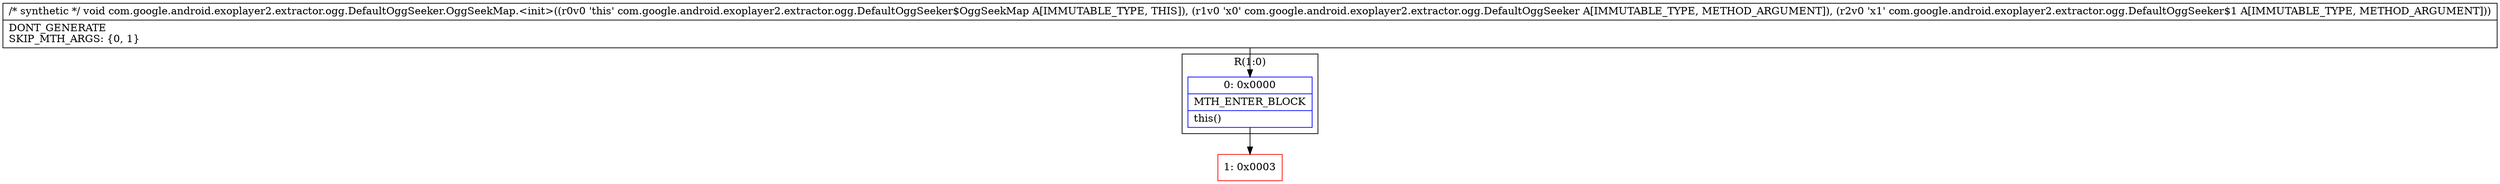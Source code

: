 digraph "CFG forcom.google.android.exoplayer2.extractor.ogg.DefaultOggSeeker.OggSeekMap.\<init\>(Lcom\/google\/android\/exoplayer2\/extractor\/ogg\/DefaultOggSeeker;Lcom\/google\/android\/exoplayer2\/extractor\/ogg\/DefaultOggSeeker$1;)V" {
subgraph cluster_Region_1919805525 {
label = "R(1:0)";
node [shape=record,color=blue];
Node_0 [shape=record,label="{0\:\ 0x0000|MTH_ENTER_BLOCK\l|this()\l}"];
}
Node_1 [shape=record,color=red,label="{1\:\ 0x0003}"];
MethodNode[shape=record,label="{\/* synthetic *\/ void com.google.android.exoplayer2.extractor.ogg.DefaultOggSeeker.OggSeekMap.\<init\>((r0v0 'this' com.google.android.exoplayer2.extractor.ogg.DefaultOggSeeker$OggSeekMap A[IMMUTABLE_TYPE, THIS]), (r1v0 'x0' com.google.android.exoplayer2.extractor.ogg.DefaultOggSeeker A[IMMUTABLE_TYPE, METHOD_ARGUMENT]), (r2v0 'x1' com.google.android.exoplayer2.extractor.ogg.DefaultOggSeeker$1 A[IMMUTABLE_TYPE, METHOD_ARGUMENT]))  | DONT_GENERATE\lSKIP_MTH_ARGS: \{0, 1\}\l}"];
MethodNode -> Node_0;
Node_0 -> Node_1;
}

